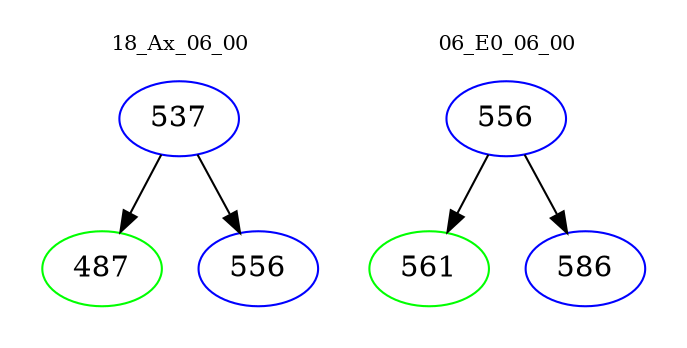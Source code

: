 digraph{
subgraph cluster_0 {
color = white
label = "18_Ax_06_00";
fontsize=10;
T0_537 [label="537", color="blue"]
T0_537 -> T0_487 [color="black"]
T0_487 [label="487", color="green"]
T0_537 -> T0_556 [color="black"]
T0_556 [label="556", color="blue"]
}
subgraph cluster_1 {
color = white
label = "06_E0_06_00";
fontsize=10;
T1_556 [label="556", color="blue"]
T1_556 -> T1_561 [color="black"]
T1_561 [label="561", color="green"]
T1_556 -> T1_586 [color="black"]
T1_586 [label="586", color="blue"]
}
}
